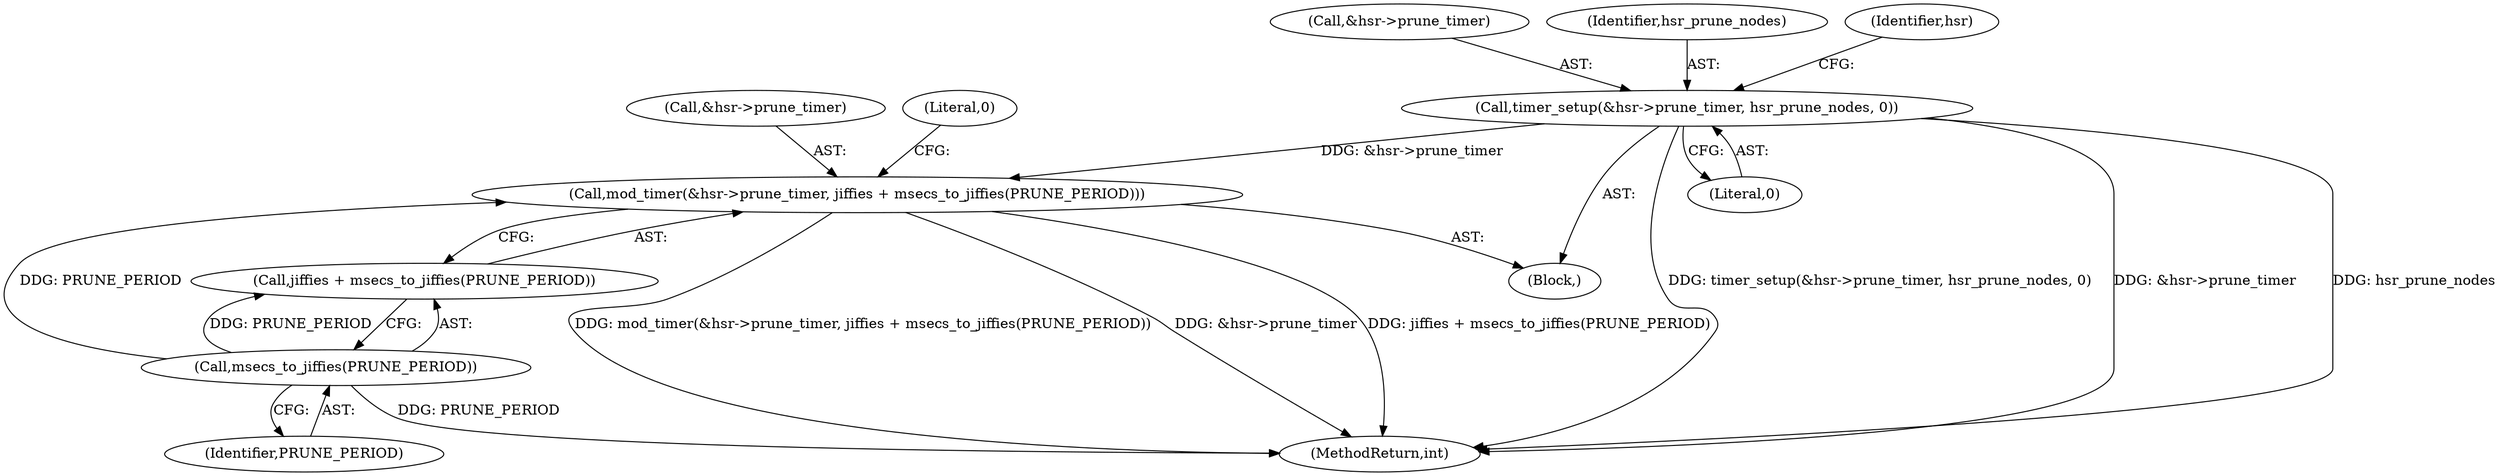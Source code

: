 digraph "0_linux_6caabe7f197d3466d238f70915d65301f1716626@pointer" {
"1000251" [label="(Call,mod_timer(&hsr->prune_timer, jiffies + msecs_to_jiffies(PRUNE_PERIOD)))"];
"1000184" [label="(Call,timer_setup(&hsr->prune_timer, hsr_prune_nodes, 0))"];
"1000258" [label="(Call,msecs_to_jiffies(PRUNE_PERIOD))"];
"1000184" [label="(Call,timer_setup(&hsr->prune_timer, hsr_prune_nodes, 0))"];
"1000185" [label="(Call,&hsr->prune_timer)"];
"1000189" [label="(Identifier,hsr_prune_nodes)"];
"1000258" [label="(Call,msecs_to_jiffies(PRUNE_PERIOD))"];
"1000256" [label="(Call,jiffies + msecs_to_jiffies(PRUNE_PERIOD))"];
"1000259" [label="(Identifier,PRUNE_PERIOD)"];
"1000109" [label="(Block,)"];
"1000193" [label="(Identifier,hsr)"];
"1000251" [label="(Call,mod_timer(&hsr->prune_timer, jiffies + msecs_to_jiffies(PRUNE_PERIOD)))"];
"1000252" [label="(Call,&hsr->prune_timer)"];
"1000267" [label="(MethodReturn,int)"];
"1000190" [label="(Literal,0)"];
"1000261" [label="(Literal,0)"];
"1000251" -> "1000109"  [label="AST: "];
"1000251" -> "1000256"  [label="CFG: "];
"1000252" -> "1000251"  [label="AST: "];
"1000256" -> "1000251"  [label="AST: "];
"1000261" -> "1000251"  [label="CFG: "];
"1000251" -> "1000267"  [label="DDG: mod_timer(&hsr->prune_timer, jiffies + msecs_to_jiffies(PRUNE_PERIOD))"];
"1000251" -> "1000267"  [label="DDG: &hsr->prune_timer"];
"1000251" -> "1000267"  [label="DDG: jiffies + msecs_to_jiffies(PRUNE_PERIOD)"];
"1000184" -> "1000251"  [label="DDG: &hsr->prune_timer"];
"1000258" -> "1000251"  [label="DDG: PRUNE_PERIOD"];
"1000184" -> "1000109"  [label="AST: "];
"1000184" -> "1000190"  [label="CFG: "];
"1000185" -> "1000184"  [label="AST: "];
"1000189" -> "1000184"  [label="AST: "];
"1000190" -> "1000184"  [label="AST: "];
"1000193" -> "1000184"  [label="CFG: "];
"1000184" -> "1000267"  [label="DDG: &hsr->prune_timer"];
"1000184" -> "1000267"  [label="DDG: hsr_prune_nodes"];
"1000184" -> "1000267"  [label="DDG: timer_setup(&hsr->prune_timer, hsr_prune_nodes, 0)"];
"1000258" -> "1000256"  [label="AST: "];
"1000258" -> "1000259"  [label="CFG: "];
"1000259" -> "1000258"  [label="AST: "];
"1000256" -> "1000258"  [label="CFG: "];
"1000258" -> "1000267"  [label="DDG: PRUNE_PERIOD"];
"1000258" -> "1000256"  [label="DDG: PRUNE_PERIOD"];
}
